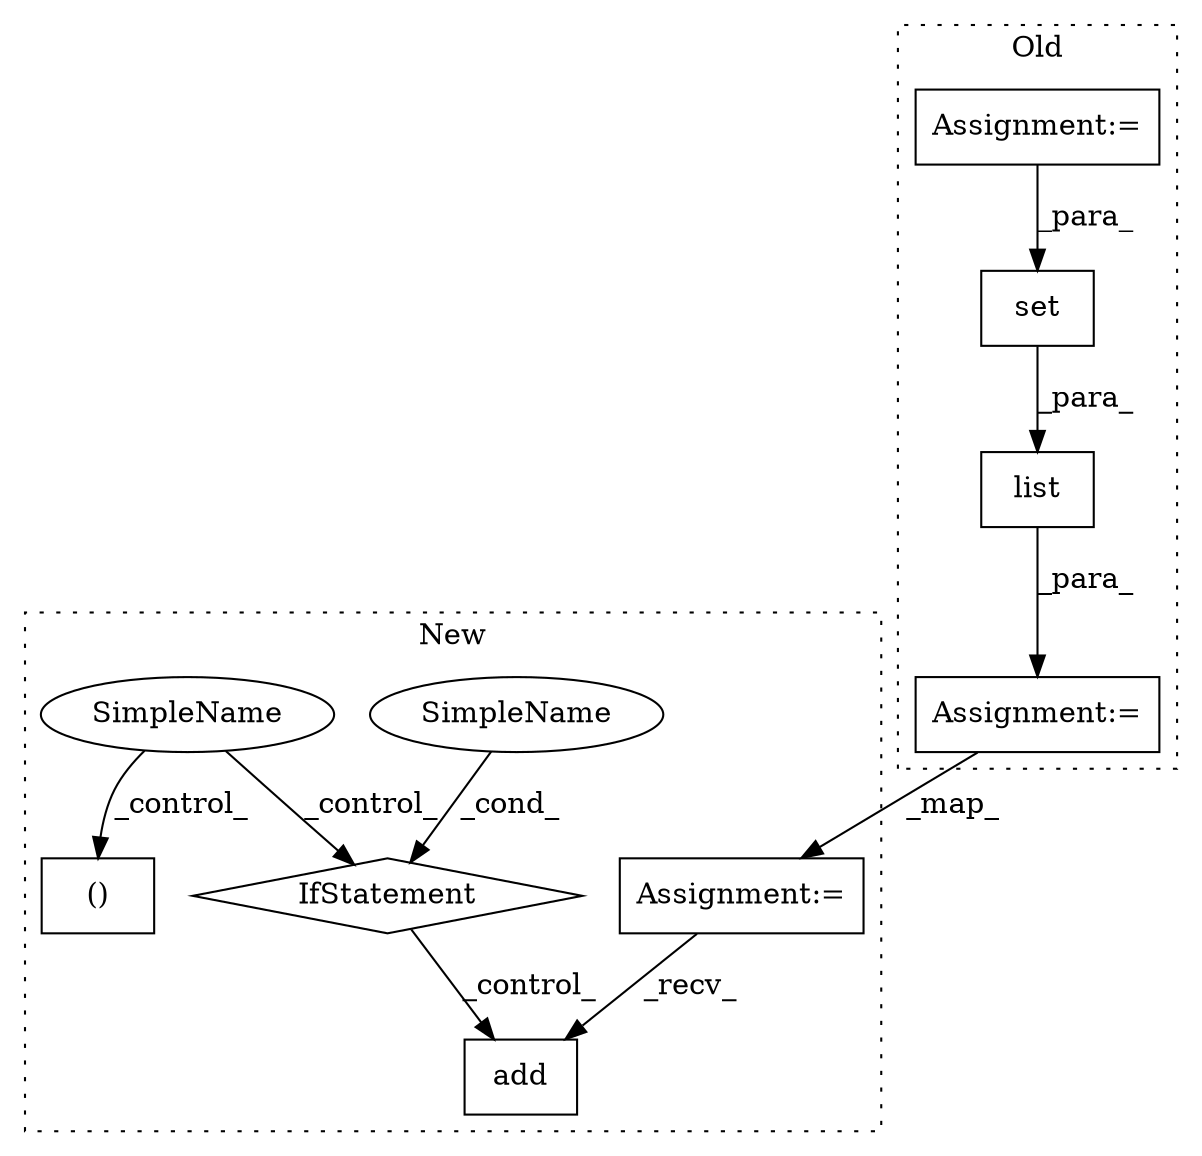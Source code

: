 digraph G {
subgraph cluster0 {
1 [label="set" a="32" s="1385,1522" l="15,-5" shape="box"];
7 [label="list" a="32" s="1380,1517" l="5,1" shape="box"];
9 [label="Assignment:=" a="7" s="1668" l="1" shape="box"];
10 [label="Assignment:=" a="7" s="1493" l="21" shape="box"];
label = "Old";
style="dotted";
}
subgraph cluster1 {
2 [label="add" a="32" s="1187,1192" l="4,1" shape="box"];
3 [label="()" a="106" s="1103" l="15" shape="box"];
4 [label="IfStatement" a="25" s="1145,1160" l="4,2" shape="diamond"];
5 [label="SimpleName" a="42" s="" l="" shape="ellipse"];
6 [label="SimpleName" a="42" s="" l="" shape="ellipse"];
8 [label="Assignment:=" a="7" s="907" l="1" shape="box"];
label = "New";
style="dotted";
}
1 -> 7 [label="_para_"];
4 -> 2 [label="_control_"];
5 -> 4 [label="_cond_"];
6 -> 3 [label="_control_"];
6 -> 4 [label="_control_"];
7 -> 9 [label="_para_"];
8 -> 2 [label="_recv_"];
9 -> 8 [label="_map_"];
10 -> 1 [label="_para_"];
}